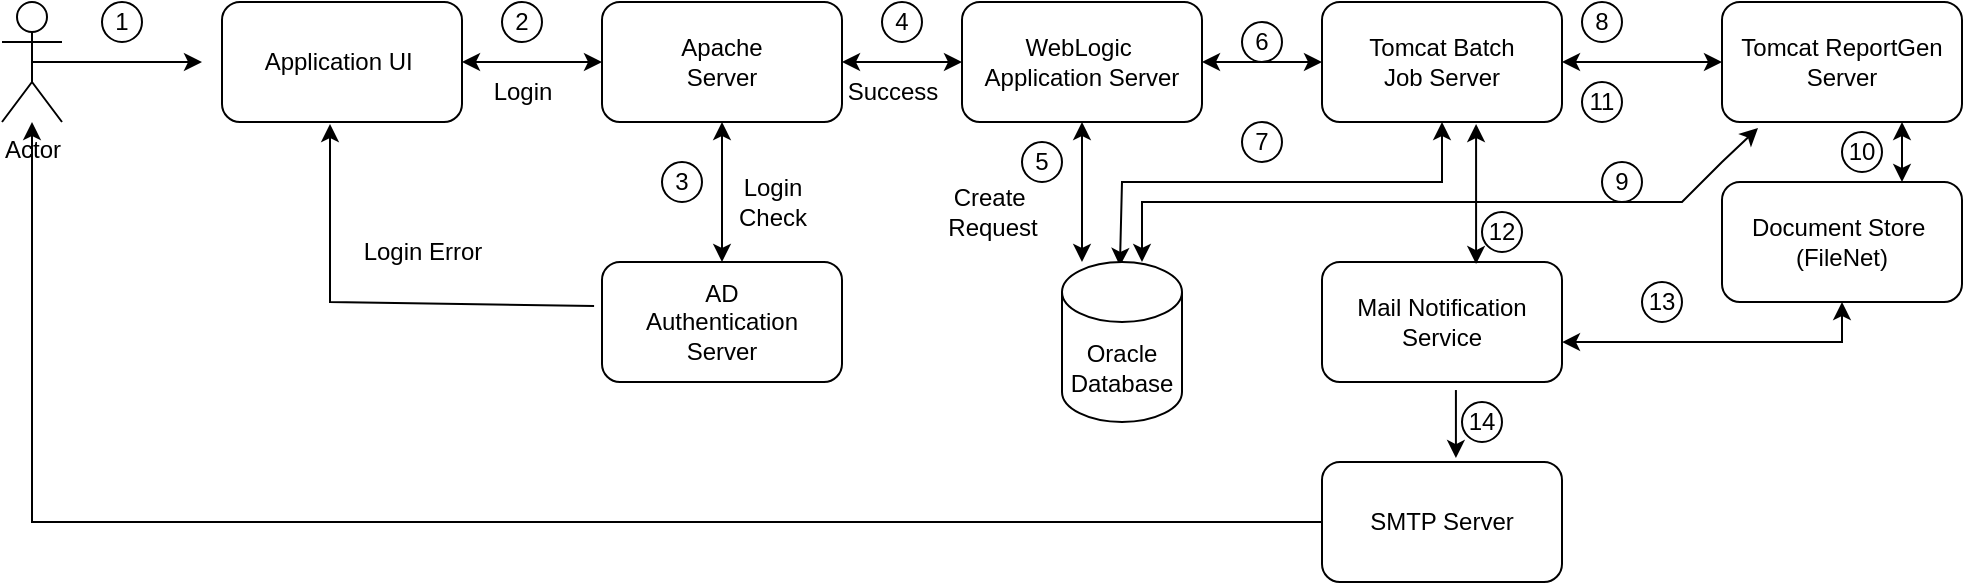 <mxfile version="20.8.20" type="github">
  <diagram name="Page-1" id="h5Qh58H0EB3LHu5L2Zdo">
    <mxGraphModel dx="1120" dy="452" grid="1" gridSize="10" guides="1" tooltips="1" connect="1" arrows="1" fold="1" page="1" pageScale="1" pageWidth="850" pageHeight="1100" math="0" shadow="0">
      <root>
        <mxCell id="0" />
        <mxCell id="1" parent="0" />
        <mxCell id="n4YsWU-t7MRRV7kv8TTt-1" value="Actor" style="shape=umlActor;verticalLabelPosition=bottom;verticalAlign=top;html=1;outlineConnect=0;" vertex="1" parent="1">
          <mxGeometry x="60" y="150" width="30" height="60" as="geometry" />
        </mxCell>
        <mxCell id="n4YsWU-t7MRRV7kv8TTt-2" value="" style="endArrow=classic;html=1;rounded=0;exitX=0.5;exitY=0.5;exitDx=0;exitDy=0;exitPerimeter=0;" edge="1" parent="1" source="n4YsWU-t7MRRV7kv8TTt-1">
          <mxGeometry width="50" height="50" relative="1" as="geometry">
            <mxPoint x="400" y="360" as="sourcePoint" />
            <mxPoint x="160" y="180" as="targetPoint" />
          </mxGeometry>
        </mxCell>
        <mxCell id="n4YsWU-t7MRRV7kv8TTt-3" value="Application UI&amp;nbsp;" style="rounded=1;whiteSpace=wrap;html=1;" vertex="1" parent="1">
          <mxGeometry x="170" y="150" width="120" height="60" as="geometry" />
        </mxCell>
        <mxCell id="n4YsWU-t7MRRV7kv8TTt-4" value="" style="endArrow=classic;startArrow=classic;html=1;rounded=0;exitX=1;exitY=0.5;exitDx=0;exitDy=0;" edge="1" parent="1" source="n4YsWU-t7MRRV7kv8TTt-3">
          <mxGeometry width="50" height="50" relative="1" as="geometry">
            <mxPoint x="400" y="360" as="sourcePoint" />
            <mxPoint x="360" y="180" as="targetPoint" />
          </mxGeometry>
        </mxCell>
        <mxCell id="n4YsWU-t7MRRV7kv8TTt-5" value="Apache&lt;br&gt;Server" style="rounded=1;whiteSpace=wrap;html=1;" vertex="1" parent="1">
          <mxGeometry x="360" y="150" width="120" height="60" as="geometry" />
        </mxCell>
        <mxCell id="n4YsWU-t7MRRV7kv8TTt-6" value="" style="endArrow=classic;startArrow=classic;html=1;rounded=0;entryX=0.5;entryY=1;entryDx=0;entryDy=0;" edge="1" parent="1" target="n4YsWU-t7MRRV7kv8TTt-5">
          <mxGeometry width="50" height="50" relative="1" as="geometry">
            <mxPoint x="420" y="280" as="sourcePoint" />
            <mxPoint x="450" y="310" as="targetPoint" />
          </mxGeometry>
        </mxCell>
        <mxCell id="n4YsWU-t7MRRV7kv8TTt-7" value="AD&lt;br&gt;Authentication&lt;br&gt;Server" style="rounded=1;whiteSpace=wrap;html=1;" vertex="1" parent="1">
          <mxGeometry x="360" y="280" width="120" height="60" as="geometry" />
        </mxCell>
        <mxCell id="n4YsWU-t7MRRV7kv8TTt-8" value="WebLogic&amp;nbsp;&lt;br&gt;Application Server" style="rounded=1;whiteSpace=wrap;html=1;" vertex="1" parent="1">
          <mxGeometry x="540" y="150" width="120" height="60" as="geometry" />
        </mxCell>
        <mxCell id="n4YsWU-t7MRRV7kv8TTt-9" value="" style="endArrow=classic;startArrow=classic;html=1;rounded=0;entryX=0;entryY=0.5;entryDx=0;entryDy=0;exitX=1;exitY=0.5;exitDx=0;exitDy=0;" edge="1" parent="1" source="n4YsWU-t7MRRV7kv8TTt-5" target="n4YsWU-t7MRRV7kv8TTt-8">
          <mxGeometry width="50" height="50" relative="1" as="geometry">
            <mxPoint x="400" y="350" as="sourcePoint" />
            <mxPoint x="450" y="300" as="targetPoint" />
          </mxGeometry>
        </mxCell>
        <mxCell id="n4YsWU-t7MRRV7kv8TTt-10" value="" style="endArrow=classic;startArrow=classic;html=1;rounded=0;entryX=0.5;entryY=1;entryDx=0;entryDy=0;" edge="1" parent="1">
          <mxGeometry width="50" height="50" relative="1" as="geometry">
            <mxPoint x="600" y="280" as="sourcePoint" />
            <mxPoint x="600" y="210" as="targetPoint" />
          </mxGeometry>
        </mxCell>
        <mxCell id="n4YsWU-t7MRRV7kv8TTt-12" value="" style="endArrow=classic;startArrow=classic;html=1;rounded=0;entryX=0;entryY=0.5;entryDx=0;entryDy=0;exitX=1;exitY=0.5;exitDx=0;exitDy=0;" edge="1" parent="1">
          <mxGeometry width="50" height="50" relative="1" as="geometry">
            <mxPoint x="660" y="180" as="sourcePoint" />
            <mxPoint x="720" y="180" as="targetPoint" />
          </mxGeometry>
        </mxCell>
        <mxCell id="n4YsWU-t7MRRV7kv8TTt-13" value="" style="endArrow=classic;startArrow=classic;html=1;rounded=0;entryX=0.5;entryY=1;entryDx=0;entryDy=0;exitX=0.658;exitY=0.033;exitDx=0;exitDy=0;exitPerimeter=0;" edge="1" parent="1">
          <mxGeometry width="50" height="50" relative="1" as="geometry">
            <mxPoint x="618.96" y="281.98" as="sourcePoint" />
            <mxPoint x="780" y="210" as="targetPoint" />
            <Array as="points">
              <mxPoint x="620" y="240" />
              <mxPoint x="660" y="240" />
              <mxPoint x="780" y="240" />
            </Array>
          </mxGeometry>
        </mxCell>
        <mxCell id="n4YsWU-t7MRRV7kv8TTt-14" value="Mail Notification&lt;br&gt;Service" style="rounded=1;whiteSpace=wrap;html=1;" vertex="1" parent="1">
          <mxGeometry x="720" y="280" width="120" height="60" as="geometry" />
        </mxCell>
        <mxCell id="n4YsWU-t7MRRV7kv8TTt-15" value="Tomcat Batch&lt;br&gt;Job Server" style="rounded=1;whiteSpace=wrap;html=1;" vertex="1" parent="1">
          <mxGeometry x="720" y="150" width="120" height="60" as="geometry" />
        </mxCell>
        <mxCell id="n4YsWU-t7MRRV7kv8TTt-16" value="" style="endArrow=classic;startArrow=classic;html=1;rounded=0;entryX=0.642;entryY=1.017;entryDx=0;entryDy=0;entryPerimeter=0;exitX=0.642;exitY=0.017;exitDx=0;exitDy=0;exitPerimeter=0;" edge="1" parent="1" source="n4YsWU-t7MRRV7kv8TTt-14" target="n4YsWU-t7MRRV7kv8TTt-15">
          <mxGeometry width="50" height="50" relative="1" as="geometry">
            <mxPoint x="640" y="360" as="sourcePoint" />
            <mxPoint x="690" y="310" as="targetPoint" />
          </mxGeometry>
        </mxCell>
        <mxCell id="n4YsWU-t7MRRV7kv8TTt-17" value="SMTP Server" style="rounded=1;whiteSpace=wrap;html=1;" vertex="1" parent="1">
          <mxGeometry x="720" y="380" width="120" height="60" as="geometry" />
        </mxCell>
        <mxCell id="n4YsWU-t7MRRV7kv8TTt-18" value="" style="endArrow=classic;html=1;rounded=0;entryX=0.558;entryY=-0.033;entryDx=0;entryDy=0;entryPerimeter=0;exitX=0.558;exitY=1.067;exitDx=0;exitDy=0;exitPerimeter=0;" edge="1" parent="1" source="n4YsWU-t7MRRV7kv8TTt-14" target="n4YsWU-t7MRRV7kv8TTt-17">
          <mxGeometry width="50" height="50" relative="1" as="geometry">
            <mxPoint x="640" y="360" as="sourcePoint" />
            <mxPoint x="690" y="310" as="targetPoint" />
          </mxGeometry>
        </mxCell>
        <mxCell id="n4YsWU-t7MRRV7kv8TTt-19" value="" style="endArrow=classic;html=1;rounded=0;exitX=0;exitY=0.5;exitDx=0;exitDy=0;" edge="1" parent="1" source="n4YsWU-t7MRRV7kv8TTt-17" target="n4YsWU-t7MRRV7kv8TTt-1">
          <mxGeometry width="50" height="50" relative="1" as="geometry">
            <mxPoint x="640" y="360" as="sourcePoint" />
            <mxPoint x="690" y="310" as="targetPoint" />
            <Array as="points">
              <mxPoint x="75" y="410" />
            </Array>
          </mxGeometry>
        </mxCell>
        <mxCell id="n4YsWU-t7MRRV7kv8TTt-21" value="1" style="ellipse;whiteSpace=wrap;html=1;aspect=fixed;" vertex="1" parent="1">
          <mxGeometry x="110" y="150" width="20" height="20" as="geometry" />
        </mxCell>
        <mxCell id="n4YsWU-t7MRRV7kv8TTt-22" value="2" style="ellipse;whiteSpace=wrap;html=1;aspect=fixed;" vertex="1" parent="1">
          <mxGeometry x="310" y="150" width="20" height="20" as="geometry" />
        </mxCell>
        <mxCell id="n4YsWU-t7MRRV7kv8TTt-24" value="3" style="ellipse;whiteSpace=wrap;html=1;aspect=fixed;" vertex="1" parent="1">
          <mxGeometry x="390" y="230" width="20" height="20" as="geometry" />
        </mxCell>
        <mxCell id="n4YsWU-t7MRRV7kv8TTt-25" value="4" style="ellipse;whiteSpace=wrap;html=1;aspect=fixed;" vertex="1" parent="1">
          <mxGeometry x="500" y="150" width="20" height="20" as="geometry" />
        </mxCell>
        <mxCell id="n4YsWU-t7MRRV7kv8TTt-27" value="5" style="ellipse;whiteSpace=wrap;html=1;aspect=fixed;" vertex="1" parent="1">
          <mxGeometry x="570" y="220" width="20" height="20" as="geometry" />
        </mxCell>
        <mxCell id="n4YsWU-t7MRRV7kv8TTt-28" value="6" style="ellipse;whiteSpace=wrap;html=1;aspect=fixed;" vertex="1" parent="1">
          <mxGeometry x="680" y="160" width="20" height="20" as="geometry" />
        </mxCell>
        <mxCell id="n4YsWU-t7MRRV7kv8TTt-29" value="7" style="ellipse;whiteSpace=wrap;html=1;aspect=fixed;" vertex="1" parent="1">
          <mxGeometry x="680" y="210" width="20" height="20" as="geometry" />
        </mxCell>
        <mxCell id="n4YsWU-t7MRRV7kv8TTt-32" value="8" style="ellipse;whiteSpace=wrap;html=1;aspect=fixed;" vertex="1" parent="1">
          <mxGeometry x="850" y="150" width="20" height="20" as="geometry" />
        </mxCell>
        <mxCell id="n4YsWU-t7MRRV7kv8TTt-33" value="13" style="ellipse;whiteSpace=wrap;html=1;aspect=fixed;" vertex="1" parent="1">
          <mxGeometry x="880" y="290" width="20" height="20" as="geometry" />
        </mxCell>
        <mxCell id="n4YsWU-t7MRRV7kv8TTt-34" value="Document Store&amp;nbsp;&lt;br&gt;(FileNet)" style="rounded=1;whiteSpace=wrap;html=1;" vertex="1" parent="1">
          <mxGeometry x="920" y="240" width="120" height="60" as="geometry" />
        </mxCell>
        <mxCell id="n4YsWU-t7MRRV7kv8TTt-35" value="Tomcat ReportGen&lt;br&gt;Server" style="rounded=1;whiteSpace=wrap;html=1;" vertex="1" parent="1">
          <mxGeometry x="920" y="150" width="120" height="60" as="geometry" />
        </mxCell>
        <mxCell id="n4YsWU-t7MRRV7kv8TTt-36" value="" style="endArrow=classic;startArrow=classic;html=1;rounded=0;exitX=1;exitY=0.5;exitDx=0;exitDy=0;entryX=0;entryY=0.5;entryDx=0;entryDy=0;" edge="1" parent="1" source="n4YsWU-t7MRRV7kv8TTt-15" target="n4YsWU-t7MRRV7kv8TTt-35">
          <mxGeometry width="50" height="50" relative="1" as="geometry">
            <mxPoint x="900" y="400" as="sourcePoint" />
            <mxPoint x="950" y="350" as="targetPoint" />
          </mxGeometry>
        </mxCell>
        <mxCell id="n4YsWU-t7MRRV7kv8TTt-37" value="9" style="ellipse;whiteSpace=wrap;html=1;aspect=fixed;" vertex="1" parent="1">
          <mxGeometry x="860" y="230" width="20" height="20" as="geometry" />
        </mxCell>
        <mxCell id="n4YsWU-t7MRRV7kv8TTt-38" value="10" style="ellipse;whiteSpace=wrap;html=1;aspect=fixed;" vertex="1" parent="1">
          <mxGeometry x="980" y="215" width="20" height="20" as="geometry" />
        </mxCell>
        <mxCell id="n4YsWU-t7MRRV7kv8TTt-40" value="" style="endArrow=classic;startArrow=classic;html=1;rounded=0;exitX=0.75;exitY=1;exitDx=0;exitDy=0;entryX=0.75;entryY=0;entryDx=0;entryDy=0;" edge="1" parent="1" source="n4YsWU-t7MRRV7kv8TTt-35" target="n4YsWU-t7MRRV7kv8TTt-34">
          <mxGeometry width="50" height="50" relative="1" as="geometry">
            <mxPoint x="850" y="190" as="sourcePoint" />
            <mxPoint x="890" y="190" as="targetPoint" />
            <Array as="points" />
          </mxGeometry>
        </mxCell>
        <mxCell id="n4YsWU-t7MRRV7kv8TTt-41" value="" style="endArrow=classic;startArrow=classic;html=1;rounded=0;entryX=0.5;entryY=1;entryDx=0;entryDy=0;exitX=1;exitY=0.667;exitDx=0;exitDy=0;exitPerimeter=0;" edge="1" parent="1" source="n4YsWU-t7MRRV7kv8TTt-14" target="n4YsWU-t7MRRV7kv8TTt-34">
          <mxGeometry width="50" height="50" relative="1" as="geometry">
            <mxPoint x="500" y="350" as="sourcePoint" />
            <mxPoint x="550" y="300" as="targetPoint" />
            <Array as="points">
              <mxPoint x="980" y="320" />
            </Array>
          </mxGeometry>
        </mxCell>
        <mxCell id="n4YsWU-t7MRRV7kv8TTt-47" value="11" style="ellipse;whiteSpace=wrap;html=1;aspect=fixed;" vertex="1" parent="1">
          <mxGeometry x="850" y="190" width="20" height="20" as="geometry" />
        </mxCell>
        <mxCell id="n4YsWU-t7MRRV7kv8TTt-48" value="12" style="ellipse;whiteSpace=wrap;html=1;aspect=fixed;" vertex="1" parent="1">
          <mxGeometry x="800" y="255" width="20" height="20" as="geometry" />
        </mxCell>
        <mxCell id="n4YsWU-t7MRRV7kv8TTt-50" value="Login" style="text;html=1;align=center;verticalAlign=middle;resizable=0;points=[];autosize=1;strokeColor=none;fillColor=none;" vertex="1" parent="1">
          <mxGeometry x="295" y="180" width="50" height="30" as="geometry" />
        </mxCell>
        <mxCell id="n4YsWU-t7MRRV7kv8TTt-51" value="Success" style="text;html=1;align=center;verticalAlign=middle;resizable=0;points=[];autosize=1;strokeColor=none;fillColor=none;" vertex="1" parent="1">
          <mxGeometry x="470" y="180" width="70" height="30" as="geometry" />
        </mxCell>
        <mxCell id="n4YsWU-t7MRRV7kv8TTt-52" value="Login&lt;br&gt;Check" style="text;html=1;align=center;verticalAlign=middle;resizable=0;points=[];autosize=1;strokeColor=none;fillColor=none;" vertex="1" parent="1">
          <mxGeometry x="415" y="230" width="60" height="40" as="geometry" />
        </mxCell>
        <mxCell id="n4YsWU-t7MRRV7kv8TTt-53" value="" style="endArrow=classic;html=1;rounded=0;entryX=0.45;entryY=1.017;entryDx=0;entryDy=0;entryPerimeter=0;exitX=-0.033;exitY=0.367;exitDx=0;exitDy=0;exitPerimeter=0;" edge="1" parent="1" source="n4YsWU-t7MRRV7kv8TTt-7" target="n4YsWU-t7MRRV7kv8TTt-3">
          <mxGeometry width="50" height="50" relative="1" as="geometry">
            <mxPoint x="350" y="300" as="sourcePoint" />
            <mxPoint x="550" y="300" as="targetPoint" />
            <Array as="points">
              <mxPoint x="224" y="300" />
            </Array>
          </mxGeometry>
        </mxCell>
        <mxCell id="n4YsWU-t7MRRV7kv8TTt-54" value="Login Error" style="text;html=1;align=center;verticalAlign=middle;resizable=0;points=[];autosize=1;strokeColor=none;fillColor=none;" vertex="1" parent="1">
          <mxGeometry x="230" y="260" width="80" height="30" as="geometry" />
        </mxCell>
        <mxCell id="n4YsWU-t7MRRV7kv8TTt-55" value="Create&amp;nbsp;&lt;br&gt;Request" style="text;html=1;align=center;verticalAlign=middle;resizable=0;points=[];autosize=1;strokeColor=none;fillColor=none;" vertex="1" parent="1">
          <mxGeometry x="520" y="235" width="70" height="40" as="geometry" />
        </mxCell>
        <mxCell id="n4YsWU-t7MRRV7kv8TTt-57" value="" style="endArrow=classic;startArrow=classic;html=1;rounded=0;entryX=0.15;entryY=1.05;entryDx=0;entryDy=0;entryPerimeter=0;exitX=0.75;exitY=0;exitDx=0;exitDy=0;" edge="1" parent="1" target="n4YsWU-t7MRRV7kv8TTt-35">
          <mxGeometry width="50" height="50" relative="1" as="geometry">
            <mxPoint x="630" y="280" as="sourcePoint" />
            <mxPoint x="790" y="220" as="targetPoint" />
            <Array as="points">
              <mxPoint x="630" y="250" />
              <mxPoint x="670" y="250" />
              <mxPoint x="790" y="250" />
              <mxPoint x="900" y="250" />
              <mxPoint x="920" y="230" />
            </Array>
          </mxGeometry>
        </mxCell>
        <mxCell id="n4YsWU-t7MRRV7kv8TTt-58" value="14" style="ellipse;whiteSpace=wrap;html=1;aspect=fixed;" vertex="1" parent="1">
          <mxGeometry x="790" y="350" width="20" height="20" as="geometry" />
        </mxCell>
        <mxCell id="n4YsWU-t7MRRV7kv8TTt-59" value="Oracle Database" style="shape=cylinder3;whiteSpace=wrap;html=1;boundedLbl=1;backgroundOutline=1;size=15;" vertex="1" parent="1">
          <mxGeometry x="590" y="280" width="60" height="80" as="geometry" />
        </mxCell>
      </root>
    </mxGraphModel>
  </diagram>
</mxfile>
